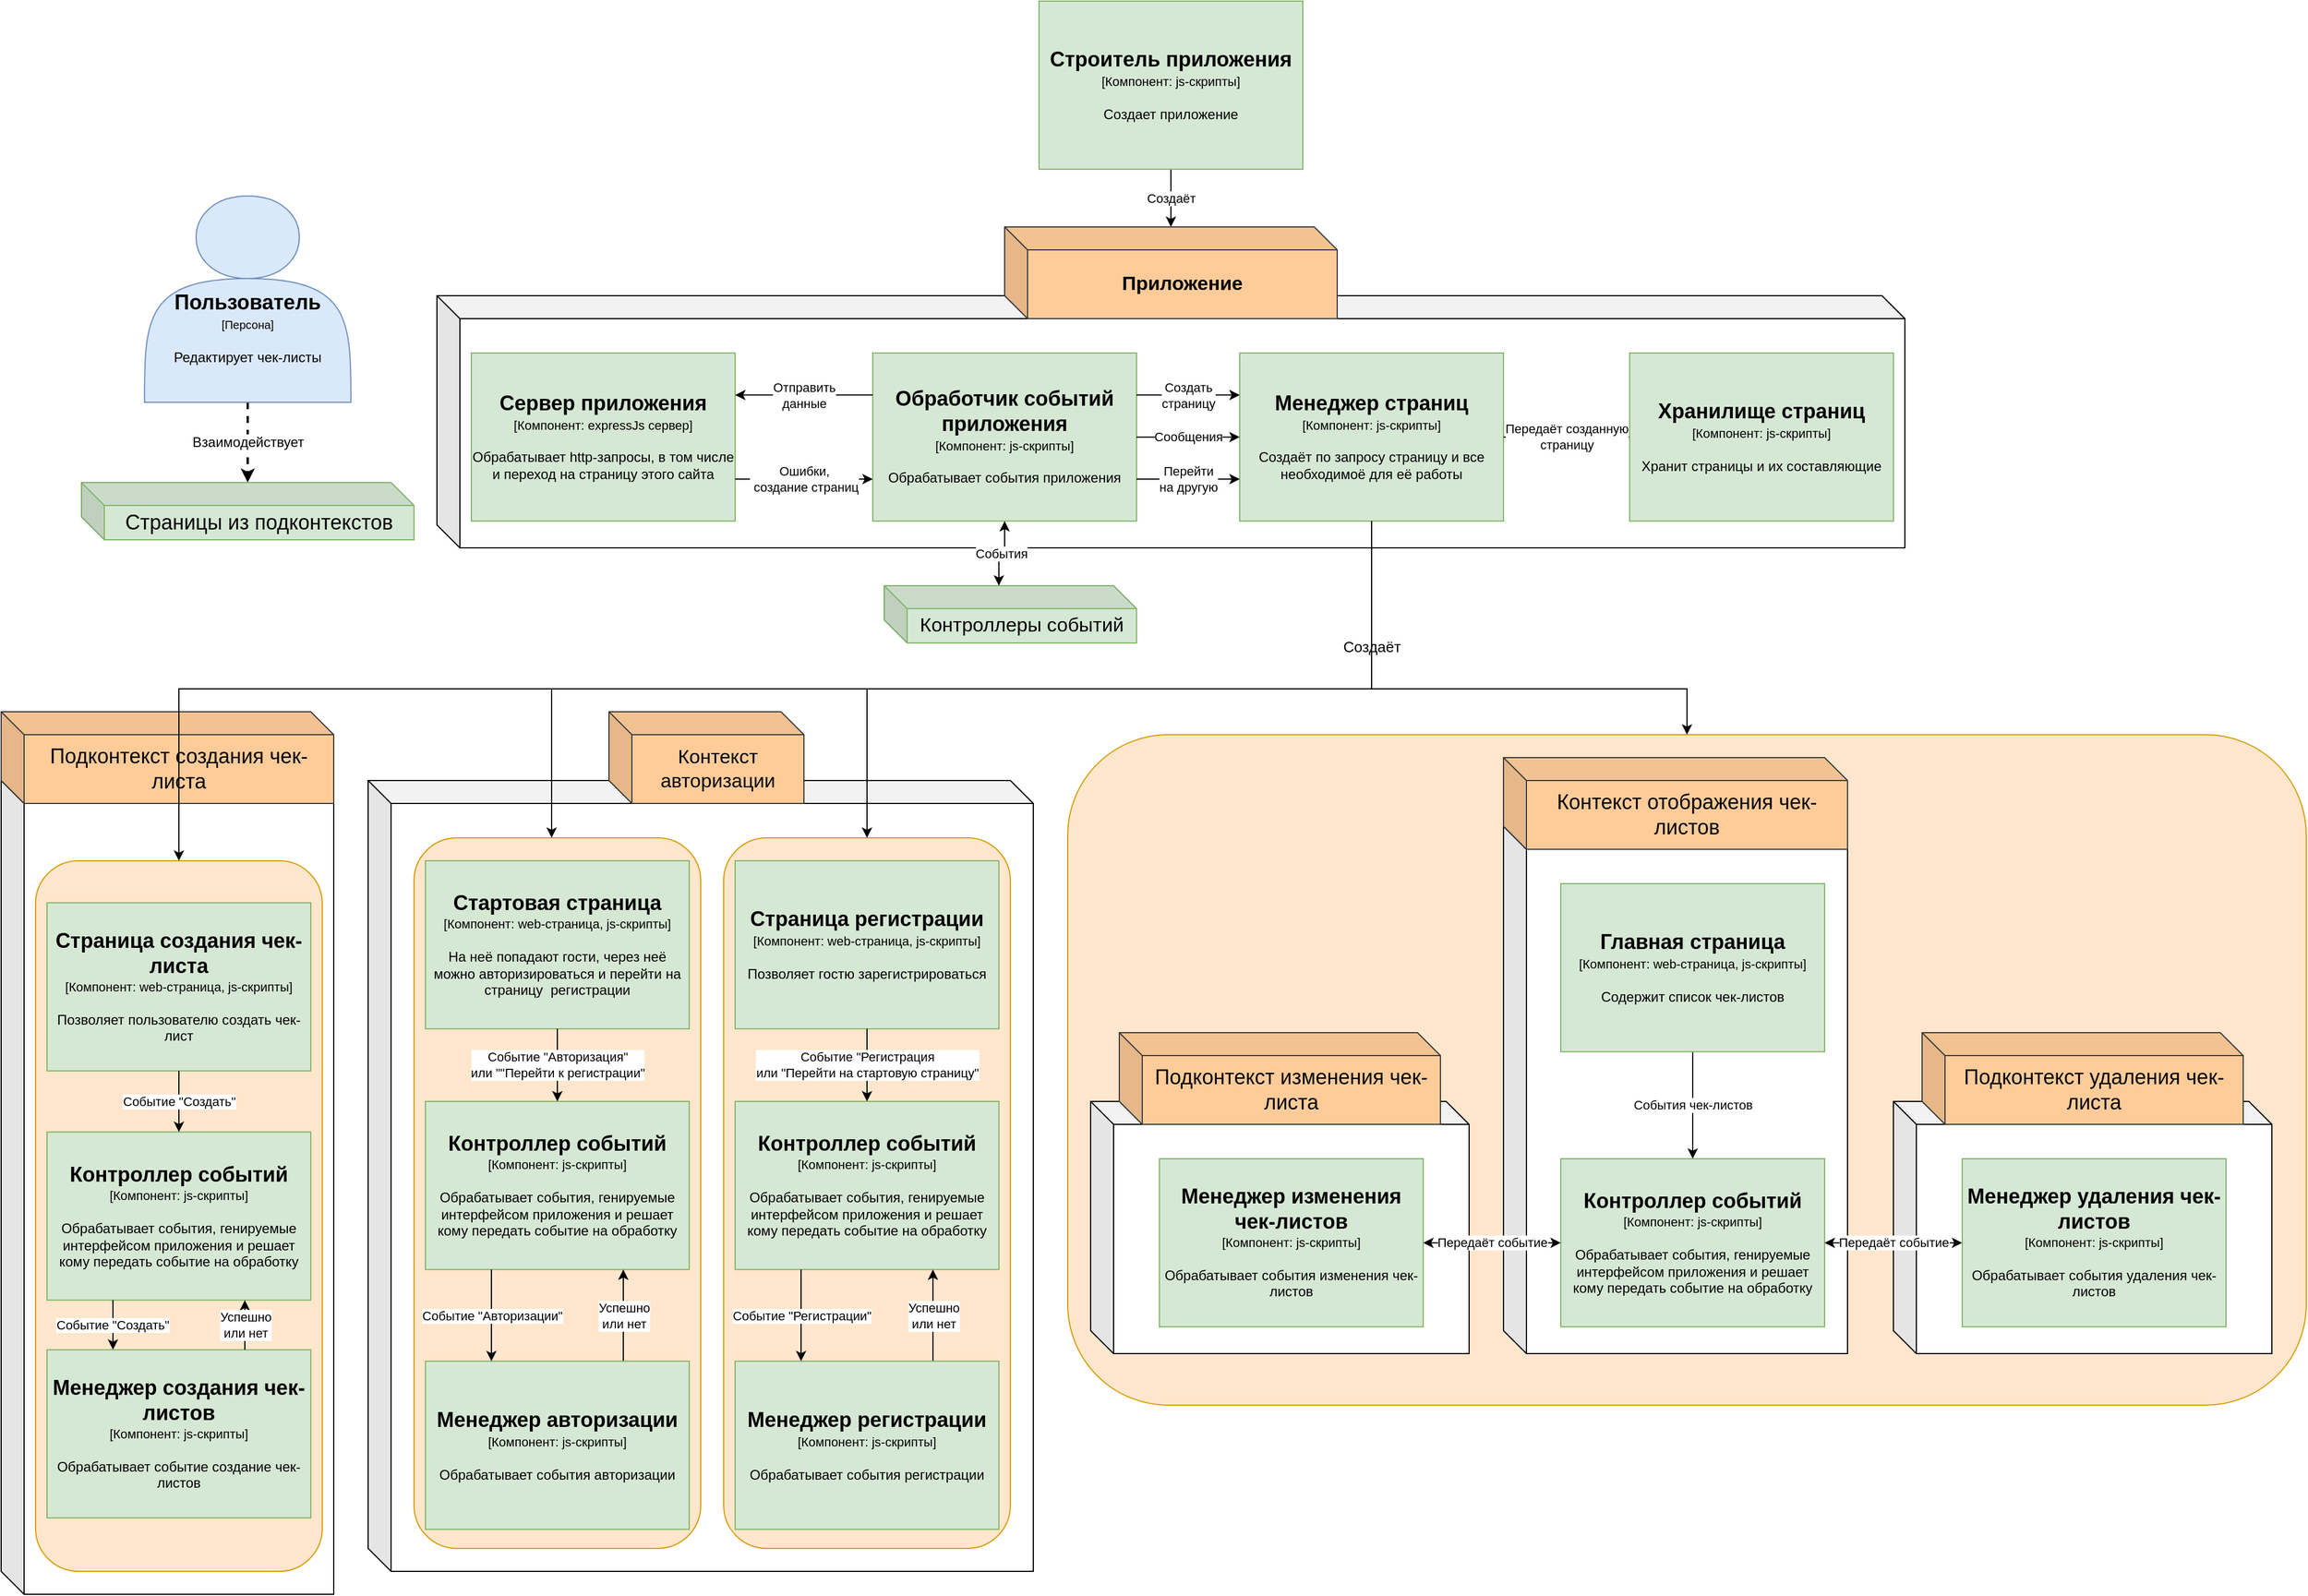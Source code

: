 <mxfile version="13.7.9" type="device"><diagram id="LKbl59Wxj6-I2dOmfFXZ" name="Page-1"><mxGraphModel dx="852" dy="494" grid="1" gridSize="10" guides="1" tooltips="1" connect="1" arrows="1" fold="1" page="1" pageScale="1" pageWidth="850" pageHeight="1100" math="0" shadow="0"><root><mxCell id="0"/><mxCell id="1" parent="0"/><mxCell id="dv1s2EGZaUmvOdK-su7Y-59" value="Создаёт" style="edgeStyle=orthogonalEdgeStyle;rounded=0;orthogonalLoop=1;jettySize=auto;html=1;" edge="1" parent="1" source="no0ji6hjgd8IN9LN7iAC-101" target="dv1s2EGZaUmvOdK-su7Y-104"><mxGeometry relative="1" as="geometry"/></mxCell><mxCell id="no0ji6hjgd8IN9LN7iAC-101" value="&lt;div&gt;&lt;b&gt;&lt;font style=&quot;font-size: 18px&quot;&gt;Строитель приложения&lt;/font&gt;&lt;/b&gt;&lt;/div&gt;&lt;div&gt;&lt;font style=&quot;font-size: 11px&quot;&gt;[Компонент&lt;/font&gt;&lt;font style=&quot;font-size: 11px&quot;&gt;&lt;span class=&quot;tlid-translation translation&quot; lang=&quot;ru&quot;&gt;&lt;span title=&quot;&quot; class=&quot;&quot;&gt;: js-скрипты]&lt;/span&gt;&lt;/span&gt;&lt;/font&gt;&lt;/div&gt;&lt;div&gt;&lt;font style=&quot;font-size: 10px&quot;&gt;&lt;br&gt;&lt;/font&gt;&lt;/div&gt;&lt;div&gt;Создает приложение&lt;br&gt;&lt;/div&gt;" style="rounded=0;whiteSpace=wrap;html=1;fillColor=#d5e8d4;strokeColor=#82b366;" parent="1" vertex="1"><mxGeometry x="1555" y="350.0" width="230" height="146.667" as="geometry"/></mxCell><mxCell id="dv1s2EGZaUmvOdK-su7Y-12" value="&lt;font style=&quot;font-size: 12px&quot;&gt;Взаимодействует&lt;/font&gt;" style="edgeStyle=orthogonalEdgeStyle;rounded=0;orthogonalLoop=1;jettySize=auto;html=1;exitX=0.5;exitY=1;exitDx=0;exitDy=0;dashed=1;strokeWidth=2;" edge="1" parent="1" source="dv1s2EGZaUmvOdK-su7Y-13" target="dv1s2EGZaUmvOdK-su7Y-103"><mxGeometry relative="1" as="geometry"/></mxCell><mxCell id="dv1s2EGZaUmvOdK-su7Y-13" value="&lt;div&gt;&lt;br&gt;&lt;/div&gt;&lt;div&gt;&lt;br&gt;&lt;/div&gt;&lt;div&gt;&lt;b&gt;&lt;font style=&quot;font-size: 18px&quot;&gt;&lt;br&gt;&lt;/font&gt;&lt;/b&gt;&lt;/div&gt;&lt;div&gt;&lt;b&gt;&lt;font style=&quot;font-size: 18px&quot;&gt;Пользователь&lt;br&gt;&lt;/font&gt;&lt;/b&gt;&lt;/div&gt;&lt;div&gt;&lt;font style=&quot;font-size: 10px&quot;&gt;[Персона]&lt;/font&gt;&lt;/div&gt;&lt;div&gt;&lt;font style=&quot;font-size: 10px&quot;&gt;&lt;br&gt;&lt;/font&gt;&lt;/div&gt;&lt;div&gt;Редактирует чек-листы&lt;br&gt;&lt;/div&gt;" style="shape=actor;whiteSpace=wrap;html=1;fillColor=#dae8fc;strokeColor=#6c8ebf;" vertex="1" parent="1"><mxGeometry x="775" y="520" width="180" height="180" as="geometry"/></mxCell><mxCell id="dv1s2EGZaUmvOdK-su7Y-97" value="" style="group" vertex="1" connectable="0" parent="1"><mxGeometry x="1580" y="990" width="1080" height="585" as="geometry"/></mxCell><mxCell id="dv1s2EGZaUmvOdK-su7Y-96" value="" style="rounded=1;whiteSpace=wrap;html=1;fillColor=#ffe6cc;strokeColor=#d79b00;" vertex="1" parent="dv1s2EGZaUmvOdK-su7Y-97"><mxGeometry width="1080" height="585" as="geometry"/></mxCell><mxCell id="dv1s2EGZaUmvOdK-su7Y-31" value="" style="group" vertex="1" connectable="0" parent="dv1s2EGZaUmvOdK-su7Y-97"><mxGeometry x="720" y="260" width="330" height="280" as="geometry"/></mxCell><mxCell id="dv1s2EGZaUmvOdK-su7Y-23" value="" style="shape=cube;whiteSpace=wrap;html=1;boundedLbl=1;backgroundOutline=1;darkOpacity=0.05;darkOpacity2=0.1;" vertex="1" parent="dv1s2EGZaUmvOdK-su7Y-31"><mxGeometry y="60" width="330" height="220" as="geometry"/></mxCell><mxCell id="dv1s2EGZaUmvOdK-su7Y-24" value="&lt;font style=&quot;font-size: 18px&quot;&gt;Подконтекст удаления чек-листа&lt;/font&gt;" style="shape=cube;whiteSpace=wrap;html=1;boundedLbl=1;backgroundOutline=1;darkOpacity=0.05;darkOpacity2=0.1;fillColor=#ffcc99;strokeColor=#36393d;" vertex="1" parent="dv1s2EGZaUmvOdK-su7Y-31"><mxGeometry x="25" width="280" height="80" as="geometry"/></mxCell><mxCell id="dv1s2EGZaUmvOdK-su7Y-25" value="&lt;div&gt;&lt;b&gt;&lt;font style=&quot;font-size: 18px&quot;&gt;Менеджер удаления чек-листов&lt;/font&gt;&lt;/b&gt;&lt;/div&gt;&lt;div&gt;&lt;font style=&quot;font-size: 11px&quot;&gt;[Компонент&lt;/font&gt;&lt;font style=&quot;font-size: 11px&quot;&gt;&lt;span class=&quot;tlid-translation translation&quot; lang=&quot;ru&quot;&gt;&lt;span title=&quot;&quot; class=&quot;&quot;&gt;: js-скрипты]&lt;/span&gt;&lt;/span&gt;&lt;/font&gt;&lt;/div&gt;&lt;div&gt;&lt;font style=&quot;font-size: 10px&quot;&gt;&lt;br&gt;&lt;/font&gt;&lt;/div&gt;&lt;div&gt;Обрабатывает события удаления чек-листов&lt;/div&gt;" style="rounded=0;whiteSpace=wrap;html=1;fillColor=#d5e8d4;strokeColor=#82b366;" vertex="1" parent="dv1s2EGZaUmvOdK-su7Y-31"><mxGeometry x="60" y="110.0" width="230" height="146.667" as="geometry"/></mxCell><mxCell id="dv1s2EGZaUmvOdK-su7Y-32" value="" style="group" vertex="1" connectable="0" parent="dv1s2EGZaUmvOdK-su7Y-97"><mxGeometry x="20" y="260" width="330" height="280" as="geometry"/></mxCell><mxCell id="dv1s2EGZaUmvOdK-su7Y-33" value="" style="shape=cube;whiteSpace=wrap;html=1;boundedLbl=1;backgroundOutline=1;darkOpacity=0.05;darkOpacity2=0.1;" vertex="1" parent="dv1s2EGZaUmvOdK-su7Y-32"><mxGeometry y="60" width="330" height="220" as="geometry"/></mxCell><mxCell id="dv1s2EGZaUmvOdK-su7Y-34" value="&lt;font style=&quot;font-size: 18px&quot;&gt;Подконтекст изменения чек-листа&lt;/font&gt;" style="shape=cube;whiteSpace=wrap;html=1;boundedLbl=1;backgroundOutline=1;darkOpacity=0.05;darkOpacity2=0.1;fillColor=#ffcc99;strokeColor=#36393d;" vertex="1" parent="dv1s2EGZaUmvOdK-su7Y-32"><mxGeometry x="25" width="280" height="80" as="geometry"/></mxCell><mxCell id="dv1s2EGZaUmvOdK-su7Y-35" value="&lt;div&gt;&lt;b&gt;&lt;font style=&quot;font-size: 18px&quot;&gt;Менеджер изменения чек-листов&lt;/font&gt;&lt;/b&gt;&lt;/div&gt;&lt;div&gt;&lt;font style=&quot;font-size: 11px&quot;&gt;[Компонент&lt;/font&gt;&lt;font style=&quot;font-size: 11px&quot;&gt;&lt;span class=&quot;tlid-translation translation&quot; lang=&quot;ru&quot;&gt;&lt;span title=&quot;&quot; class=&quot;&quot;&gt;: js-скрипты]&lt;/span&gt;&lt;/span&gt;&lt;/font&gt;&lt;/div&gt;&lt;div&gt;&lt;font style=&quot;font-size: 10px&quot;&gt;&lt;br&gt;&lt;/font&gt;&lt;/div&gt;&lt;div&gt;Обрабатывает события изменения чек-листов&lt;/div&gt;" style="rounded=0;whiteSpace=wrap;html=1;fillColor=#d5e8d4;strokeColor=#82b366;" vertex="1" parent="dv1s2EGZaUmvOdK-su7Y-32"><mxGeometry x="60" y="110.0" width="230" height="146.667" as="geometry"/></mxCell><mxCell id="dv1s2EGZaUmvOdK-su7Y-65" value="" style="group" vertex="1" connectable="0" parent="dv1s2EGZaUmvOdK-su7Y-97"><mxGeometry x="380" y="20" width="300" height="520" as="geometry"/></mxCell><mxCell id="dv1s2EGZaUmvOdK-su7Y-17" value="" style="shape=cube;whiteSpace=wrap;html=1;boundedLbl=1;backgroundOutline=1;darkOpacity=0.05;darkOpacity2=0.1;" vertex="1" parent="dv1s2EGZaUmvOdK-su7Y-65"><mxGeometry y="60" width="300" height="460" as="geometry"/></mxCell><mxCell id="dv1s2EGZaUmvOdK-su7Y-46" value="&lt;div&gt;&lt;b&gt;&lt;font style=&quot;font-size: 18px&quot;&gt;Контроллер событий&lt;/font&gt;&lt;/b&gt;&lt;/div&gt;&lt;div&gt;&lt;font style=&quot;font-size: 11px&quot;&gt;[Компонент&lt;/font&gt;&lt;font style=&quot;font-size: 11px&quot;&gt;&lt;span class=&quot;tlid-translation translation&quot; lang=&quot;ru&quot;&gt;&lt;span title=&quot;&quot; class=&quot;&quot;&gt;: js-скрипты]&lt;/span&gt;&lt;/span&gt;&lt;/font&gt;&lt;/div&gt;&lt;div&gt;&lt;font style=&quot;font-size: 10px&quot;&gt;&lt;br&gt;&lt;/font&gt;&lt;/div&gt;&lt;div&gt;Обрабатывает события, генируемые интерфейсом приложения и решает кому передать событие на обработку&lt;/div&gt;" style="rounded=0;whiteSpace=wrap;html=1;fillColor=#d5e8d4;strokeColor=#82b366;" vertex="1" parent="dv1s2EGZaUmvOdK-su7Y-65"><mxGeometry x="50" y="350.0" width="230" height="146.667" as="geometry"/></mxCell><mxCell id="dv1s2EGZaUmvOdK-su7Y-47" value="&lt;span style=&quot;color: rgb(0 , 0 , 0) ; font-family: &amp;#34;helvetica&amp;#34; ; font-size: 11px ; font-style: normal ; font-weight: 400 ; letter-spacing: normal ; text-align: center ; text-indent: 0px ; text-transform: none ; word-spacing: 0px ; background-color: rgb(255 , 255 , 255) ; display: inline ; float: none&quot;&gt;События чек-листов&lt;/span&gt;" style="edgeStyle=orthogonalEdgeStyle;rounded=0;orthogonalLoop=1;jettySize=auto;html=1;exitX=0.5;exitY=1;exitDx=0;exitDy=0;" edge="1" parent="dv1s2EGZaUmvOdK-su7Y-65" source="dv1s2EGZaUmvOdK-su7Y-19" target="dv1s2EGZaUmvOdK-su7Y-46"><mxGeometry relative="1" as="geometry"/></mxCell><mxCell id="dv1s2EGZaUmvOdK-su7Y-18" value="&lt;font style=&quot;font-size: 18px&quot;&gt;Контекст отображения чек-листов&lt;/font&gt;" style="shape=cube;whiteSpace=wrap;html=1;boundedLbl=1;backgroundOutline=1;darkOpacity=0.05;darkOpacity2=0.1;fillColor=#ffcc99;strokeColor=#36393d;" vertex="1" parent="dv1s2EGZaUmvOdK-su7Y-65"><mxGeometry width="300" height="80" as="geometry"/></mxCell><mxCell id="dv1s2EGZaUmvOdK-su7Y-19" value="&lt;div&gt;&lt;b&gt;&lt;font style=&quot;font-size: 18px&quot;&gt;Главная страница&lt;/font&gt;&lt;/b&gt;&lt;/div&gt;&lt;div&gt;&lt;font style=&quot;font-size: 11px&quot;&gt;[Компонент&lt;/font&gt;&lt;font style=&quot;font-size: 11px&quot;&gt;&lt;span class=&quot;tlid-translation translation&quot; lang=&quot;ru&quot;&gt;&lt;span title=&quot;&quot; class=&quot;&quot;&gt;: web-страница, js-скрипты]&lt;/span&gt;&lt;/span&gt;&lt;/font&gt;&lt;/div&gt;&lt;div&gt;&lt;font style=&quot;font-size: 10px&quot;&gt;&lt;br&gt;&lt;/font&gt;&lt;/div&gt;&lt;div&gt;Содержит список чек-листов&lt;/div&gt;" style="rounded=0;whiteSpace=wrap;html=1;fillColor=#d5e8d4;strokeColor=#82b366;" vertex="1" parent="dv1s2EGZaUmvOdK-su7Y-65"><mxGeometry x="50" y="110.0" width="230" height="146.667" as="geometry"/></mxCell><mxCell id="dv1s2EGZaUmvOdK-su7Y-42" value="Передаёт событие" style="edgeStyle=orthogonalEdgeStyle;rounded=0;orthogonalLoop=1;jettySize=auto;html=1;entryX=0;entryY=0.5;entryDx=0;entryDy=0;startArrow=classic;startFill=1;" edge="1" parent="dv1s2EGZaUmvOdK-su7Y-97" source="dv1s2EGZaUmvOdK-su7Y-46" target="dv1s2EGZaUmvOdK-su7Y-25"><mxGeometry x="1470" y="980" as="geometry"><mxPoint x="2430" y="2533.334" as="sourcePoint"/><mxPoint x="2330" y="2613.334" as="targetPoint"/></mxGeometry></mxCell><mxCell id="dv1s2EGZaUmvOdK-su7Y-41" value="Передаёт событие" style="edgeStyle=orthogonalEdgeStyle;rounded=0;orthogonalLoop=1;jettySize=auto;html=1;entryX=1;entryY=0.5;entryDx=0;entryDy=0;startArrow=classic;startFill=1;" edge="1" parent="dv1s2EGZaUmvOdK-su7Y-97" source="dv1s2EGZaUmvOdK-su7Y-46" target="dv1s2EGZaUmvOdK-su7Y-35"><mxGeometry x="1470" y="980" as="geometry"/></mxCell><mxCell id="dv1s2EGZaUmvOdK-su7Y-99" value="" style="group" vertex="1" connectable="0" parent="1"><mxGeometry x="650" y="970" width="290" height="770" as="geometry"/></mxCell><mxCell id="dv1s2EGZaUmvOdK-su7Y-20" value="" style="shape=cube;whiteSpace=wrap;html=1;boundedLbl=1;backgroundOutline=1;darkOpacity=0.05;darkOpacity2=0.1;" vertex="1" parent="dv1s2EGZaUmvOdK-su7Y-99"><mxGeometry y="60" width="290" height="710" as="geometry"/></mxCell><mxCell id="dv1s2EGZaUmvOdK-su7Y-21" value="&lt;font style=&quot;font-size: 18px&quot;&gt;Подконтекст создания чек-листа&lt;/font&gt;" style="shape=cube;whiteSpace=wrap;html=1;boundedLbl=1;backgroundOutline=1;darkOpacity=0.05;darkOpacity2=0.1;fillColor=#ffcc99;strokeColor=#36393d;" vertex="1" parent="dv1s2EGZaUmvOdK-su7Y-99"><mxGeometry width="290" height="80" as="geometry"/></mxCell><mxCell id="dv1s2EGZaUmvOdK-su7Y-95" value="" style="group" vertex="1" connectable="0" parent="dv1s2EGZaUmvOdK-su7Y-99"><mxGeometry x="30" y="130" width="250" height="620" as="geometry"/></mxCell><mxCell id="dv1s2EGZaUmvOdK-su7Y-94" value="" style="rounded=1;whiteSpace=wrap;html=1;fillColor=#ffe6cc;strokeColor=#d79b00;" vertex="1" parent="dv1s2EGZaUmvOdK-su7Y-95"><mxGeometry width="250" height="620" as="geometry"/></mxCell><mxCell id="dv1s2EGZaUmvOdK-su7Y-77" value="&lt;div&gt;&lt;b&gt;&lt;font style=&quot;font-size: 18px&quot;&gt;Контроллер событий&lt;/font&gt;&lt;/b&gt;&lt;/div&gt;&lt;div&gt;&lt;font style=&quot;font-size: 11px&quot;&gt;[Компонент&lt;/font&gt;&lt;font style=&quot;font-size: 11px&quot;&gt;&lt;span class=&quot;tlid-translation translation&quot; lang=&quot;ru&quot;&gt;&lt;span title=&quot;&quot; class=&quot;&quot;&gt;: js-скрипты]&lt;/span&gt;&lt;/span&gt;&lt;/font&gt;&lt;/div&gt;&lt;div&gt;&lt;font style=&quot;font-size: 10px&quot;&gt;&lt;br&gt;&lt;/font&gt;&lt;/div&gt;&lt;div&gt;Обрабатывает события, генируемые интерфейсом приложения и решает кому передать событие на обработку&lt;/div&gt;" style="rounded=0;whiteSpace=wrap;html=1;fillColor=#d5e8d4;strokeColor=#82b366;" vertex="1" parent="dv1s2EGZaUmvOdK-su7Y-95"><mxGeometry x="10" y="236.67" width="230" height="146.667" as="geometry"/></mxCell><mxCell id="dv1s2EGZaUmvOdK-su7Y-26" value="&lt;div&gt;&lt;b&gt;&lt;font style=&quot;font-size: 18px&quot;&gt;Менеджер создания чек-листов&lt;/font&gt;&lt;/b&gt;&lt;/div&gt;&lt;div&gt;&lt;font style=&quot;font-size: 11px&quot;&gt;[Компонент&lt;/font&gt;&lt;font style=&quot;font-size: 11px&quot;&gt;&lt;span class=&quot;tlid-translation translation&quot; lang=&quot;ru&quot;&gt;&lt;span title=&quot;&quot; class=&quot;&quot;&gt;: js-скрипты]&lt;/span&gt;&lt;/span&gt;&lt;/font&gt;&lt;/div&gt;&lt;div&gt;&lt;font style=&quot;font-size: 10px&quot;&gt;&lt;br&gt;&lt;/font&gt;&lt;/div&gt;&lt;div&gt;Обрабатывает событие создание чек-листов&lt;/div&gt;" style="rounded=0;whiteSpace=wrap;html=1;fillColor=#d5e8d4;strokeColor=#82b366;" vertex="1" parent="dv1s2EGZaUmvOdK-su7Y-95"><mxGeometry x="10" y="426.67" width="230" height="146.667" as="geometry"/></mxCell><mxCell id="dv1s2EGZaUmvOdK-su7Y-22" value="&lt;div&gt;&lt;b&gt;&lt;font style=&quot;font-size: 18px&quot;&gt;Страница создания чек-листа&lt;/font&gt;&lt;/b&gt;&lt;/div&gt;&lt;div&gt;&lt;font style=&quot;font-size: 11px&quot;&gt;[Компонент&lt;/font&gt;&lt;font style=&quot;font-size: 11px&quot;&gt;&lt;span class=&quot;tlid-translation translation&quot; lang=&quot;ru&quot;&gt;&lt;span title=&quot;&quot; class=&quot;&quot;&gt;: web-страница, js-скрипты]&lt;/span&gt;&lt;/span&gt;&lt;/font&gt;&lt;/div&gt;&lt;div&gt;&lt;font style=&quot;font-size: 10px&quot;&gt;&lt;br&gt;&lt;/font&gt;&lt;/div&gt;&lt;div&gt;Позволяет пользователю создать чек-лист&lt;/div&gt;" style="rounded=0;whiteSpace=wrap;html=1;fillColor=#d5e8d4;strokeColor=#82b366;" vertex="1" parent="dv1s2EGZaUmvOdK-su7Y-95"><mxGeometry x="10" y="36.67" width="230" height="146.667" as="geometry"/></mxCell><mxCell id="dv1s2EGZaUmvOdK-su7Y-79" value="Событие &quot;Создать&quot;" style="edgeStyle=orthogonalEdgeStyle;rounded=0;orthogonalLoop=1;jettySize=auto;html=1;exitX=0.25;exitY=1;exitDx=0;exitDy=0;entryX=0.25;entryY=0;entryDx=0;entryDy=0;" edge="1" parent="dv1s2EGZaUmvOdK-su7Y-95" source="dv1s2EGZaUmvOdK-su7Y-77" target="dv1s2EGZaUmvOdK-su7Y-26"><mxGeometry x="10" y="36.67" as="geometry"><mxPoint x="975" y="2263.337" as="sourcePoint"/><mxPoint x="975" y="2316.671" as="targetPoint"/></mxGeometry></mxCell><mxCell id="dv1s2EGZaUmvOdK-su7Y-80" value="Успешно &lt;br&gt;или нет" style="edgeStyle=orthogonalEdgeStyle;rounded=0;orthogonalLoop=1;jettySize=auto;html=1;exitX=0.75;exitY=0;exitDx=0;exitDy=0;entryX=0.75;entryY=1;entryDx=0;entryDy=0;" edge="1" parent="dv1s2EGZaUmvOdK-su7Y-95" source="dv1s2EGZaUmvOdK-su7Y-26" target="dv1s2EGZaUmvOdK-su7Y-77"><mxGeometry x="10" y="36.67" as="geometry"/></mxCell><mxCell id="dv1s2EGZaUmvOdK-su7Y-78" value="Событие &quot;Создать&quot;" style="edgeStyle=orthogonalEdgeStyle;rounded=0;orthogonalLoop=1;jettySize=auto;html=1;" edge="1" parent="dv1s2EGZaUmvOdK-su7Y-95" source="dv1s2EGZaUmvOdK-su7Y-22" target="dv1s2EGZaUmvOdK-su7Y-77"><mxGeometry x="10" y="36.67" as="geometry"/></mxCell><mxCell id="dv1s2EGZaUmvOdK-su7Y-102" value="" style="group" vertex="1" connectable="0" parent="1"><mxGeometry x="970" y="970" width="580" height="750" as="geometry"/></mxCell><mxCell id="dv1s2EGZaUmvOdK-su7Y-15" value="" style="shape=cube;whiteSpace=wrap;html=1;boundedLbl=1;backgroundOutline=1;darkOpacity=0.05;darkOpacity2=0.1;" vertex="1" parent="dv1s2EGZaUmvOdK-su7Y-102"><mxGeometry y="60" width="580" height="690" as="geometry"/></mxCell><mxCell id="dv1s2EGZaUmvOdK-su7Y-16" value="&lt;span&gt;&lt;font style=&quot;font-size: 17px&quot;&gt;Контекст авторизации&lt;/font&gt;&lt;/span&gt;" style="shape=cube;whiteSpace=wrap;html=1;boundedLbl=1;backgroundOutline=1;darkOpacity=0.05;darkOpacity2=0.1;fillColor=#ffcc99;strokeColor=#36393d;" vertex="1" parent="dv1s2EGZaUmvOdK-su7Y-102"><mxGeometry x="210" width="170" height="80" as="geometry"/></mxCell><mxCell id="dv1s2EGZaUmvOdK-su7Y-100" value="" style="group" vertex="1" connectable="0" parent="dv1s2EGZaUmvOdK-su7Y-102"><mxGeometry x="40" y="110" width="250" height="620" as="geometry"/></mxCell><mxCell id="dv1s2EGZaUmvOdK-su7Y-92" value="" style="rounded=1;whiteSpace=wrap;html=1;fillColor=#ffe6cc;strokeColor=#d79b00;" vertex="1" parent="dv1s2EGZaUmvOdK-su7Y-100"><mxGeometry width="250" height="620" as="geometry"/></mxCell><mxCell id="wrXnSiBYKGTSr9EtWz9m-14" value="&lt;div&gt;&lt;b&gt;&lt;font style=&quot;font-size: 18px&quot;&gt;Стартовая страница&lt;/font&gt;&lt;/b&gt;&lt;/div&gt;&lt;div&gt;&lt;font style=&quot;font-size: 11px&quot;&gt;[Компонент&lt;/font&gt;&lt;font style=&quot;font-size: 11px&quot;&gt;&lt;span class=&quot;tlid-translation translation&quot; lang=&quot;ru&quot;&gt;&lt;span title=&quot;&quot; class=&quot;&quot;&gt;: web-страница, js-скрипты]&lt;/span&gt;&lt;/span&gt;&lt;/font&gt;&lt;/div&gt;&lt;div&gt;&lt;font style=&quot;font-size: 10px&quot;&gt;&lt;br&gt;&lt;/font&gt;&lt;/div&gt;&lt;div&gt;На неё попадают гости, через неё можно авторизироваться и перейти на страницу&amp;nbsp; регистрации&lt;/div&gt;" style="rounded=0;whiteSpace=wrap;html=1;fillColor=#d5e8d4;strokeColor=#82b366;" parent="dv1s2EGZaUmvOdK-su7Y-100" vertex="1"><mxGeometry x="10" y="20.0" width="230" height="146.667" as="geometry"/></mxCell><mxCell id="dv1s2EGZaUmvOdK-su7Y-28" value="&lt;div&gt;&lt;b&gt;&lt;font style=&quot;font-size: 18px&quot;&gt;Контроллер событий&lt;/font&gt;&lt;/b&gt;&lt;/div&gt;&lt;div&gt;&lt;font style=&quot;font-size: 11px&quot;&gt;[Компонент&lt;/font&gt;&lt;font style=&quot;font-size: 11px&quot;&gt;&lt;span class=&quot;tlid-translation translation&quot; lang=&quot;ru&quot;&gt;&lt;span title=&quot;&quot; class=&quot;&quot;&gt;: js-скрипты]&lt;/span&gt;&lt;/span&gt;&lt;/font&gt;&lt;/div&gt;&lt;div&gt;&lt;font style=&quot;font-size: 10px&quot;&gt;&lt;br&gt;&lt;/font&gt;&lt;/div&gt;&lt;div&gt;Обрабатывает события, генируемые интерфейсом приложения и решает кому передать событие на обработку&lt;/div&gt;" style="rounded=0;whiteSpace=wrap;html=1;fillColor=#d5e8d4;strokeColor=#82b366;" vertex="1" parent="dv1s2EGZaUmvOdK-su7Y-100"><mxGeometry x="10" y="230.0" width="230" height="146.667" as="geometry"/></mxCell><mxCell id="dv1s2EGZaUmvOdK-su7Y-82" value="Успешно&lt;br&gt;или нет" style="edgeStyle=orthogonalEdgeStyle;rounded=0;orthogonalLoop=1;jettySize=auto;html=1;exitX=0.75;exitY=0;exitDx=0;exitDy=0;entryX=0.75;entryY=1;entryDx=0;entryDy=0;" edge="1" parent="dv1s2EGZaUmvOdK-su7Y-100" source="dv1s2EGZaUmvOdK-su7Y-43" target="dv1s2EGZaUmvOdK-su7Y-28"><mxGeometry x="10" y="20.0" as="geometry"/></mxCell><mxCell id="dv1s2EGZaUmvOdK-su7Y-43" value="&lt;div&gt;&lt;b&gt;&lt;font style=&quot;font-size: 18px&quot;&gt;Менеджер авторизации&lt;/font&gt;&lt;/b&gt;&lt;/div&gt;&lt;div&gt;&lt;font style=&quot;font-size: 11px&quot;&gt;[Компонент&lt;/font&gt;&lt;font style=&quot;font-size: 11px&quot;&gt;&lt;span class=&quot;tlid-translation translation&quot; lang=&quot;ru&quot;&gt;&lt;span title=&quot;&quot; class=&quot;&quot;&gt;: js-скрипты]&lt;/span&gt;&lt;/span&gt;&lt;/font&gt;&lt;/div&gt;&lt;div&gt;&lt;font style=&quot;font-size: 10px&quot;&gt;&lt;br&gt;&lt;/font&gt;&lt;/div&gt;&lt;div&gt;Обрабатывает события авторизации&lt;/div&gt;" style="rounded=0;whiteSpace=wrap;html=1;fillColor=#d5e8d4;strokeColor=#82b366;" vertex="1" parent="dv1s2EGZaUmvOdK-su7Y-100"><mxGeometry x="10" y="456.67" width="230" height="146.667" as="geometry"/></mxCell><mxCell id="dv1s2EGZaUmvOdK-su7Y-37" value="Событие &quot;Авторизация&quot;&lt;br&gt;или &quot;&quot;Перейти к регистрации&quot;" style="edgeStyle=orthogonalEdgeStyle;rounded=0;orthogonalLoop=1;jettySize=auto;html=1;exitX=0.5;exitY=1;exitDx=0;exitDy=0;" edge="1" parent="dv1s2EGZaUmvOdK-su7Y-100" source="wrXnSiBYKGTSr9EtWz9m-14" target="dv1s2EGZaUmvOdK-su7Y-28"><mxGeometry x="10" y="20.0" as="geometry"/></mxCell><mxCell id="dv1s2EGZaUmvOdK-su7Y-52" value="&lt;span style=&quot;color: rgb(0 , 0 , 0) ; font-family: &amp;#34;helvetica&amp;#34; ; font-size: 11px ; font-style: normal ; font-weight: 400 ; letter-spacing: normal ; text-align: center ; text-indent: 0px ; text-transform: none ; word-spacing: 0px ; background-color: rgb(255 , 255 , 255) ; display: inline ; float: none&quot;&gt;Событие &quot;Авторизации&quot;&lt;/span&gt;" style="edgeStyle=orthogonalEdgeStyle;rounded=0;orthogonalLoop=1;jettySize=auto;html=1;exitX=0.25;exitY=1;exitDx=0;exitDy=0;entryX=0.25;entryY=0;entryDx=0;entryDy=0;" edge="1" parent="dv1s2EGZaUmvOdK-su7Y-100" source="dv1s2EGZaUmvOdK-su7Y-28" target="dv1s2EGZaUmvOdK-su7Y-43"><mxGeometry x="10" y="20.0" as="geometry"/></mxCell><mxCell id="dv1s2EGZaUmvOdK-su7Y-101" value="" style="group" vertex="1" connectable="0" parent="dv1s2EGZaUmvOdK-su7Y-102"><mxGeometry x="310" y="110" width="250" height="620" as="geometry"/></mxCell><mxCell id="dv1s2EGZaUmvOdK-su7Y-93" value="" style="rounded=1;whiteSpace=wrap;html=1;fillColor=#ffe6cc;strokeColor=#d79b00;" vertex="1" parent="dv1s2EGZaUmvOdK-su7Y-101"><mxGeometry width="250" height="620" as="geometry"/></mxCell><mxCell id="dv1s2EGZaUmvOdK-su7Y-14" value="&lt;div&gt;&lt;b&gt;&lt;font style=&quot;font-size: 18px&quot;&gt;Cтраница регистрации&lt;/font&gt;&lt;/b&gt;&lt;/div&gt;&lt;div&gt;&lt;font style=&quot;font-size: 11px&quot;&gt;[Компонент&lt;/font&gt;&lt;font style=&quot;font-size: 11px&quot;&gt;&lt;span class=&quot;tlid-translation translation&quot; lang=&quot;ru&quot;&gt;&lt;span title=&quot;&quot; class=&quot;&quot;&gt;: web-страница, js-скрипты]&lt;/span&gt;&lt;/span&gt;&lt;/font&gt;&lt;/div&gt;&lt;div&gt;&lt;font style=&quot;font-size: 10px&quot;&gt;&lt;br&gt;&lt;/font&gt;&lt;/div&gt;&lt;div&gt;Позволяет гостю зарегистрироваться&lt;/div&gt;" style="rounded=0;whiteSpace=wrap;html=1;fillColor=#d5e8d4;strokeColor=#82b366;" vertex="1" parent="dv1s2EGZaUmvOdK-su7Y-101"><mxGeometry x="10" y="20.0" width="230" height="146.667" as="geometry"/></mxCell><mxCell id="dv1s2EGZaUmvOdK-su7Y-49" value="&lt;div&gt;&lt;b&gt;&lt;font style=&quot;font-size: 18px&quot;&gt;Контроллер событий&lt;/font&gt;&lt;/b&gt;&lt;/div&gt;&lt;div&gt;&lt;font style=&quot;font-size: 11px&quot;&gt;[Компонент&lt;/font&gt;&lt;font style=&quot;font-size: 11px&quot;&gt;&lt;span class=&quot;tlid-translation translation&quot; lang=&quot;ru&quot;&gt;&lt;span title=&quot;&quot; class=&quot;&quot;&gt;: js-скрипты]&lt;/span&gt;&lt;/span&gt;&lt;/font&gt;&lt;/div&gt;&lt;div&gt;&lt;font style=&quot;font-size: 10px&quot;&gt;&lt;br&gt;&lt;/font&gt;&lt;/div&gt;&lt;div&gt;Обрабатывает события, генируемые интерфейсом приложения и решает кому передать событие на обработку&lt;/div&gt;" style="rounded=0;whiteSpace=wrap;html=1;fillColor=#d5e8d4;strokeColor=#82b366;" vertex="1" parent="dv1s2EGZaUmvOdK-su7Y-101"><mxGeometry x="10" y="230.0" width="230" height="146.667" as="geometry"/></mxCell><mxCell id="dv1s2EGZaUmvOdK-su7Y-83" value="&lt;span style=&quot;color: rgb(0 , 0 , 0) ; font-family: &amp;#34;helvetica&amp;#34; ; font-size: 11px ; font-style: normal ; font-weight: 400 ; letter-spacing: normal ; text-align: center ; text-indent: 0px ; text-transform: none ; word-spacing: 0px ; background-color: rgb(255 , 255 , 255) ; display: inline ; float: none&quot;&gt;Успешно&lt;/span&gt;&lt;br style=&quot;color: rgb(0 , 0 , 0) ; font-family: &amp;#34;helvetica&amp;#34; ; font-size: 11px ; font-style: normal ; font-weight: 400 ; letter-spacing: normal ; text-align: center ; text-indent: 0px ; text-transform: none ; word-spacing: 0px&quot;&gt;&lt;span style=&quot;color: rgb(0 , 0 , 0) ; font-family: &amp;#34;helvetica&amp;#34; ; font-size: 11px ; font-style: normal ; font-weight: 400 ; letter-spacing: normal ; text-align: center ; text-indent: 0px ; text-transform: none ; word-spacing: 0px ; background-color: rgb(255 , 255 , 255) ; display: inline ; float: none&quot;&gt;или нет&lt;/span&gt;" style="edgeStyle=orthogonalEdgeStyle;rounded=0;orthogonalLoop=1;jettySize=auto;html=1;exitX=0.75;exitY=0;exitDx=0;exitDy=0;entryX=0.75;entryY=1;entryDx=0;entryDy=0;" edge="1" parent="dv1s2EGZaUmvOdK-su7Y-101" source="dv1s2EGZaUmvOdK-su7Y-50" target="dv1s2EGZaUmvOdK-su7Y-49"><mxGeometry x="10" y="20.0" as="geometry"/></mxCell><mxCell id="dv1s2EGZaUmvOdK-su7Y-50" value="&lt;div&gt;&lt;b&gt;&lt;font style=&quot;font-size: 18px&quot;&gt;Менеджер регистрации&lt;/font&gt;&lt;/b&gt;&lt;/div&gt;&lt;div&gt;&lt;font style=&quot;font-size: 11px&quot;&gt;[Компонент&lt;/font&gt;&lt;font style=&quot;font-size: 11px&quot;&gt;&lt;span class=&quot;tlid-translation translation&quot; lang=&quot;ru&quot;&gt;&lt;span title=&quot;&quot; class=&quot;&quot;&gt;: js-скрипты]&lt;/span&gt;&lt;/span&gt;&lt;/font&gt;&lt;/div&gt;&lt;div&gt;&lt;font style=&quot;font-size: 10px&quot;&gt;&lt;br&gt;&lt;/font&gt;&lt;/div&gt;&lt;div&gt;Обрабатывает события регистрации&lt;/div&gt;" style="rounded=0;whiteSpace=wrap;html=1;fillColor=#d5e8d4;strokeColor=#82b366;" vertex="1" parent="dv1s2EGZaUmvOdK-su7Y-101"><mxGeometry x="10" y="456.67" width="230" height="146.667" as="geometry"/></mxCell><mxCell id="dv1s2EGZaUmvOdK-su7Y-38" value="Событие &quot;Регистрация&lt;br&gt;или &quot;Перейти на стартовую страницу&quot;" style="edgeStyle=orthogonalEdgeStyle;rounded=0;orthogonalLoop=1;jettySize=auto;html=1;exitX=0.5;exitY=1;exitDx=0;exitDy=0;" edge="1" parent="dv1s2EGZaUmvOdK-su7Y-101" source="dv1s2EGZaUmvOdK-su7Y-14" target="dv1s2EGZaUmvOdK-su7Y-49"><mxGeometry x="10" y="20.0" as="geometry"/></mxCell><mxCell id="dv1s2EGZaUmvOdK-su7Y-51" value="&lt;span style=&quot;color: rgb(0 , 0 , 0) ; font-family: &amp;#34;helvetica&amp;#34; ; font-size: 11px ; font-style: normal ; font-weight: 400 ; letter-spacing: normal ; text-align: center ; text-indent: 0px ; text-transform: none ; word-spacing: 0px ; background-color: rgb(255 , 255 , 255) ; display: inline ; float: none&quot;&gt;Событие &quot;&lt;/span&gt;&lt;span style=&quot;color: rgb(0 , 0 , 0) ; font-family: &amp;#34;helvetica&amp;#34; ; font-size: 11px ; font-style: normal ; font-weight: 400 ; letter-spacing: normal ; text-align: center ; text-indent: 0px ; text-transform: none ; word-spacing: 0px ; background-color: rgb(255 , 255 , 255) ; display: inline ; float: none&quot;&gt;Регистрации&quot;&lt;/span&gt;" style="edgeStyle=orthogonalEdgeStyle;rounded=0;orthogonalLoop=1;jettySize=auto;html=1;entryX=0.25;entryY=0;entryDx=0;entryDy=0;exitX=0.25;exitY=1;exitDx=0;exitDy=0;" edge="1" parent="dv1s2EGZaUmvOdK-su7Y-101" source="dv1s2EGZaUmvOdK-su7Y-49" target="dv1s2EGZaUmvOdK-su7Y-50"><mxGeometry x="10" y="20.0" as="geometry"/></mxCell><mxCell id="dv1s2EGZaUmvOdK-su7Y-103" value="&lt;font style=&quot;font-size: 18px&quot;&gt;Страницы из подконтекстов&lt;/font&gt;" style="shape=cube;whiteSpace=wrap;html=1;boundedLbl=1;backgroundOutline=1;darkOpacity=0.05;darkOpacity2=0.1;fillColor=#d5e8d4;strokeColor=#82b366;" vertex="1" parent="1"><mxGeometry x="720" y="770" width="290" height="50" as="geometry"/></mxCell><mxCell id="dv1s2EGZaUmvOdK-su7Y-107" value="&lt;font style=&quot;font-size: 17px&quot;&gt;Контроллеры событий&lt;/font&gt;" style="shape=cube;whiteSpace=wrap;html=1;boundedLbl=1;backgroundOutline=1;darkOpacity=0.05;darkOpacity2=0.1;fillColor=#d5e8d4;strokeColor=#82b366;" vertex="1" parent="1"><mxGeometry x="1420" y="860" width="220" height="50" as="geometry"/></mxCell><mxCell id="dv1s2EGZaUmvOdK-su7Y-110" value="" style="group" vertex="1" connectable="0" parent="1"><mxGeometry x="1030" y="547" width="1280" height="280" as="geometry"/></mxCell><mxCell id="dv1s2EGZaUmvOdK-su7Y-105" value="" style="shape=cube;whiteSpace=wrap;html=1;boundedLbl=1;backgroundOutline=1;darkOpacity=0.05;darkOpacity2=0.1;" vertex="1" parent="dv1s2EGZaUmvOdK-su7Y-110"><mxGeometry y="60" width="1280" height="220" as="geometry"/></mxCell><mxCell id="dv1s2EGZaUmvOdK-su7Y-104" value="&lt;b style=&quot;font-size: 17px&quot;&gt;Приложение&lt;/b&gt;" style="shape=cube;whiteSpace=wrap;html=1;boundedLbl=1;backgroundOutline=1;darkOpacity=0.05;darkOpacity2=0.1;fillColor=#ffcc99;strokeColor=#36393d;" vertex="1" parent="dv1s2EGZaUmvOdK-su7Y-110"><mxGeometry x="495" width="290" height="80" as="geometry"/></mxCell><mxCell id="dv1s2EGZaUmvOdK-su7Y-109" value="" style="group" vertex="1" connectable="0" parent="dv1s2EGZaUmvOdK-su7Y-110"><mxGeometry x="30" y="110.0" width="1240" height="146.667" as="geometry"/></mxCell><mxCell id="dv1s2EGZaUmvOdK-su7Y-44" value="&lt;div&gt;&lt;b&gt;&lt;font style=&quot;font-size: 18px&quot;&gt;Сервер приложения&lt;/font&gt;&lt;/b&gt;&lt;/div&gt;&lt;div&gt;&lt;font style=&quot;font-size: 11px&quot;&gt;[Компонент&lt;/font&gt;&lt;font style=&quot;font-size: 11px&quot;&gt;&lt;span class=&quot;tlid-translation translation&quot; lang=&quot;ru&quot;&gt;&lt;span title=&quot;&quot; class=&quot;&quot;&gt;: expressJs сервер]&lt;/span&gt;&lt;/span&gt;&lt;/font&gt;&lt;/div&gt;&lt;div&gt;&lt;font style=&quot;font-size: 10px&quot;&gt;&lt;br&gt;&lt;/font&gt;&lt;/div&gt;&lt;div&gt;Обрабатывает http-запросы, в том числе и переход на страницу этого сайта&lt;/div&gt;" style="rounded=0;whiteSpace=wrap;html=1;fillColor=#d5e8d4;strokeColor=#82b366;" vertex="1" parent="dv1s2EGZaUmvOdK-su7Y-109"><mxGeometry width="230" height="146.667" as="geometry"/></mxCell><mxCell id="dv1s2EGZaUmvOdK-su7Y-54" value="&lt;div&gt;&lt;b&gt;&lt;font style=&quot;font-size: 18px&quot;&gt;Обработчик событий приложения&lt;/font&gt;&lt;/b&gt;&lt;/div&gt;&lt;div&gt;&lt;font style=&quot;font-size: 11px&quot;&gt;[Компонент&lt;/font&gt;&lt;font style=&quot;font-size: 11px&quot;&gt;&lt;span class=&quot;tlid-translation translation&quot; lang=&quot;ru&quot;&gt;&lt;span title=&quot;&quot; class=&quot;&quot;&gt;: js-скрипты]&lt;/span&gt;&lt;/span&gt;&lt;/font&gt;&lt;/div&gt;&lt;div&gt;&lt;font style=&quot;font-size: 10px&quot;&gt;&lt;br&gt;&lt;/font&gt;&lt;/div&gt;&lt;div&gt;Обрабатывает события приложения&lt;/div&gt;" style="rounded=0;whiteSpace=wrap;html=1;fillColor=#d5e8d4;strokeColor=#82b366;" vertex="1" parent="dv1s2EGZaUmvOdK-su7Y-109"><mxGeometry x="350" width="230" height="146.667" as="geometry"/></mxCell><mxCell id="dv1s2EGZaUmvOdK-su7Y-57" value="&lt;div&gt;&lt;b&gt;&lt;font style=&quot;font-size: 18px&quot;&gt;Менеджер страниц&lt;/font&gt;&lt;/b&gt;&lt;/div&gt;&lt;div&gt;&lt;font style=&quot;font-size: 11px&quot;&gt;[Компонент&lt;/font&gt;&lt;font style=&quot;font-size: 11px&quot;&gt;&lt;span class=&quot;tlid-translation translation&quot; lang=&quot;ru&quot;&gt;&lt;span title=&quot;&quot; class=&quot;&quot;&gt;: js-скрипты]&lt;/span&gt;&lt;/span&gt;&lt;/font&gt;&lt;/div&gt;&lt;div&gt;&lt;font style=&quot;font-size: 10px&quot;&gt;&lt;br&gt;&lt;/font&gt;&lt;/div&gt;&lt;div&gt;Создаёт по запросу страницу и все необходимоё для её работы&lt;/div&gt;" style="rounded=0;whiteSpace=wrap;html=1;fillColor=#d5e8d4;strokeColor=#82b366;" vertex="1" parent="dv1s2EGZaUmvOdK-su7Y-109"><mxGeometry x="670" width="230" height="146.667" as="geometry"/></mxCell><mxCell id="dv1s2EGZaUmvOdK-su7Y-58" value="&lt;div&gt;&lt;b&gt;&lt;font style=&quot;font-size: 18px&quot;&gt;Хранилище страниц&lt;/font&gt;&lt;/b&gt;&lt;/div&gt;&lt;div&gt;&lt;font style=&quot;font-size: 11px&quot;&gt;[Компонент&lt;/font&gt;&lt;font style=&quot;font-size: 11px&quot;&gt;&lt;span class=&quot;tlid-translation translation&quot; lang=&quot;ru&quot;&gt;&lt;span title=&quot;&quot; class=&quot;&quot;&gt;: js-скрипты]&lt;/span&gt;&lt;/span&gt;&lt;/font&gt;&lt;/div&gt;&lt;div&gt;&lt;font style=&quot;font-size: 10px&quot;&gt;&lt;br&gt;&lt;/font&gt;&lt;/div&gt;&lt;div&gt;Хранит страницы и их составляющие&lt;/div&gt;" style="rounded=0;whiteSpace=wrap;html=1;fillColor=#d5e8d4;strokeColor=#82b366;" vertex="1" parent="dv1s2EGZaUmvOdK-su7Y-109"><mxGeometry x="1010" width="230" height="146.667" as="geometry"/></mxCell><mxCell id="dv1s2EGZaUmvOdK-su7Y-60" value="Отправить &lt;br&gt;данные" style="edgeStyle=orthogonalEdgeStyle;rounded=0;orthogonalLoop=1;jettySize=auto;html=1;exitX=0;exitY=0.25;exitDx=0;exitDy=0;entryX=1;entryY=0.25;entryDx=0;entryDy=0;" edge="1" parent="dv1s2EGZaUmvOdK-su7Y-109" source="dv1s2EGZaUmvOdK-su7Y-54" target="dv1s2EGZaUmvOdK-su7Y-44"><mxGeometry relative="1" as="geometry"/></mxCell><mxCell id="dv1s2EGZaUmvOdK-su7Y-61" value="Ошибки,&lt;br&gt;&amp;nbsp;создание страниц" style="edgeStyle=orthogonalEdgeStyle;rounded=0;orthogonalLoop=1;jettySize=auto;html=1;exitX=1;exitY=0.75;exitDx=0;exitDy=0;entryX=0;entryY=0.75;entryDx=0;entryDy=0;" edge="1" parent="dv1s2EGZaUmvOdK-su7Y-109" source="dv1s2EGZaUmvOdK-su7Y-44" target="dv1s2EGZaUmvOdK-su7Y-54"><mxGeometry relative="1" as="geometry"/></mxCell><mxCell id="dv1s2EGZaUmvOdK-su7Y-62" value="Создать &lt;br&gt;страницу" style="edgeStyle=orthogonalEdgeStyle;rounded=0;orthogonalLoop=1;jettySize=auto;html=1;exitX=1;exitY=0.25;exitDx=0;exitDy=0;entryX=0;entryY=0.25;entryDx=0;entryDy=0;" edge="1" parent="dv1s2EGZaUmvOdK-su7Y-109" source="dv1s2EGZaUmvOdK-su7Y-54" target="dv1s2EGZaUmvOdK-su7Y-57"><mxGeometry relative="1" as="geometry"/></mxCell><mxCell id="dv1s2EGZaUmvOdK-su7Y-63" value="Перейти&lt;br&gt;на другую" style="edgeStyle=orthogonalEdgeStyle;rounded=0;orthogonalLoop=1;jettySize=auto;html=1;exitX=1;exitY=0.75;exitDx=0;exitDy=0;entryX=0;entryY=0.75;entryDx=0;entryDy=0;" edge="1" parent="dv1s2EGZaUmvOdK-su7Y-109" source="dv1s2EGZaUmvOdK-su7Y-54" target="dv1s2EGZaUmvOdK-su7Y-57"><mxGeometry relative="1" as="geometry"/></mxCell><mxCell id="dv1s2EGZaUmvOdK-su7Y-106" value="Сообщения" style="edgeStyle=orthogonalEdgeStyle;rounded=0;orthogonalLoop=1;jettySize=auto;html=1;exitX=1;exitY=0.5;exitDx=0;exitDy=0;entryX=0;entryY=0.5;entryDx=0;entryDy=0;" edge="1" parent="dv1s2EGZaUmvOdK-su7Y-109" source="dv1s2EGZaUmvOdK-su7Y-54" target="dv1s2EGZaUmvOdK-su7Y-57"><mxGeometry relative="1" as="geometry"/></mxCell><mxCell id="dv1s2EGZaUmvOdK-su7Y-64" value="Передаёт созданную&lt;br&gt;страницу" style="edgeStyle=orthogonalEdgeStyle;rounded=0;orthogonalLoop=1;jettySize=auto;html=1;exitX=1;exitY=0.5;exitDx=0;exitDy=0;" edge="1" parent="dv1s2EGZaUmvOdK-su7Y-109" source="dv1s2EGZaUmvOdK-su7Y-57" target="dv1s2EGZaUmvOdK-su7Y-58"><mxGeometry relative="1" as="geometry"/></mxCell><mxCell id="dv1s2EGZaUmvOdK-su7Y-108" value="События" style="edgeStyle=orthogonalEdgeStyle;rounded=0;orthogonalLoop=1;jettySize=auto;html=1;exitX=0;exitY=0;exitDx=100;exitDy=0;exitPerimeter=0;startArrow=classic;startFill=1;" edge="1" parent="1" source="dv1s2EGZaUmvOdK-su7Y-107" target="dv1s2EGZaUmvOdK-su7Y-54"><mxGeometry relative="1" as="geometry"/></mxCell><mxCell id="dv1s2EGZaUmvOdK-su7Y-86" value="&lt;font style=&quot;font-size: 13px&quot;&gt;Создаёт&lt;/font&gt;" style="edgeStyle=orthogonalEdgeStyle;rounded=0;orthogonalLoop=1;jettySize=auto;html=1;exitX=0.5;exitY=1;exitDx=0;exitDy=0;entryX=0.5;entryY=0;entryDx=0;entryDy=0;" edge="1" parent="1" source="dv1s2EGZaUmvOdK-su7Y-57" target="dv1s2EGZaUmvOdK-su7Y-96"><mxGeometry x="-0.528" relative="1" as="geometry"><mxPoint x="1980" y="960" as="targetPoint"/><Array as="points"><mxPoint x="1845" y="950"/><mxPoint x="2120" y="950"/></Array><mxPoint as="offset"/></mxGeometry></mxCell><mxCell id="dv1s2EGZaUmvOdK-su7Y-87" style="edgeStyle=orthogonalEdgeStyle;rounded=0;orthogonalLoop=1;jettySize=auto;html=1;exitX=0.5;exitY=1;exitDx=0;exitDy=0;entryX=0.5;entryY=0;entryDx=0;entryDy=0;" edge="1" parent="1" source="dv1s2EGZaUmvOdK-su7Y-57" target="dv1s2EGZaUmvOdK-su7Y-93"><mxGeometry relative="1" as="geometry"><Array as="points"><mxPoint x="1845" y="950"/><mxPoint x="1405" y="950"/></Array></mxGeometry></mxCell><mxCell id="dv1s2EGZaUmvOdK-su7Y-88" style="edgeStyle=orthogonalEdgeStyle;rounded=0;orthogonalLoop=1;jettySize=auto;html=1;exitX=0.5;exitY=1;exitDx=0;exitDy=0;" edge="1" parent="1" source="dv1s2EGZaUmvOdK-su7Y-57" target="dv1s2EGZaUmvOdK-su7Y-92"><mxGeometry relative="1" as="geometry"><mxPoint x="990" y="1090" as="targetPoint"/><Array as="points"><mxPoint x="1845" y="950"/><mxPoint x="1130" y="950"/></Array></mxGeometry></mxCell><mxCell id="dv1s2EGZaUmvOdK-su7Y-89" style="edgeStyle=orthogonalEdgeStyle;rounded=0;orthogonalLoop=1;jettySize=auto;html=1;exitX=0.5;exitY=1;exitDx=0;exitDy=0;entryX=0.5;entryY=0;entryDx=0;entryDy=0;" edge="1" parent="1" source="dv1s2EGZaUmvOdK-su7Y-57" target="dv1s2EGZaUmvOdK-su7Y-94"><mxGeometry relative="1" as="geometry"><Array as="points"><mxPoint x="1845" y="950"/><mxPoint x="805" y="950"/></Array></mxGeometry></mxCell></root></mxGraphModel></diagram></mxfile>